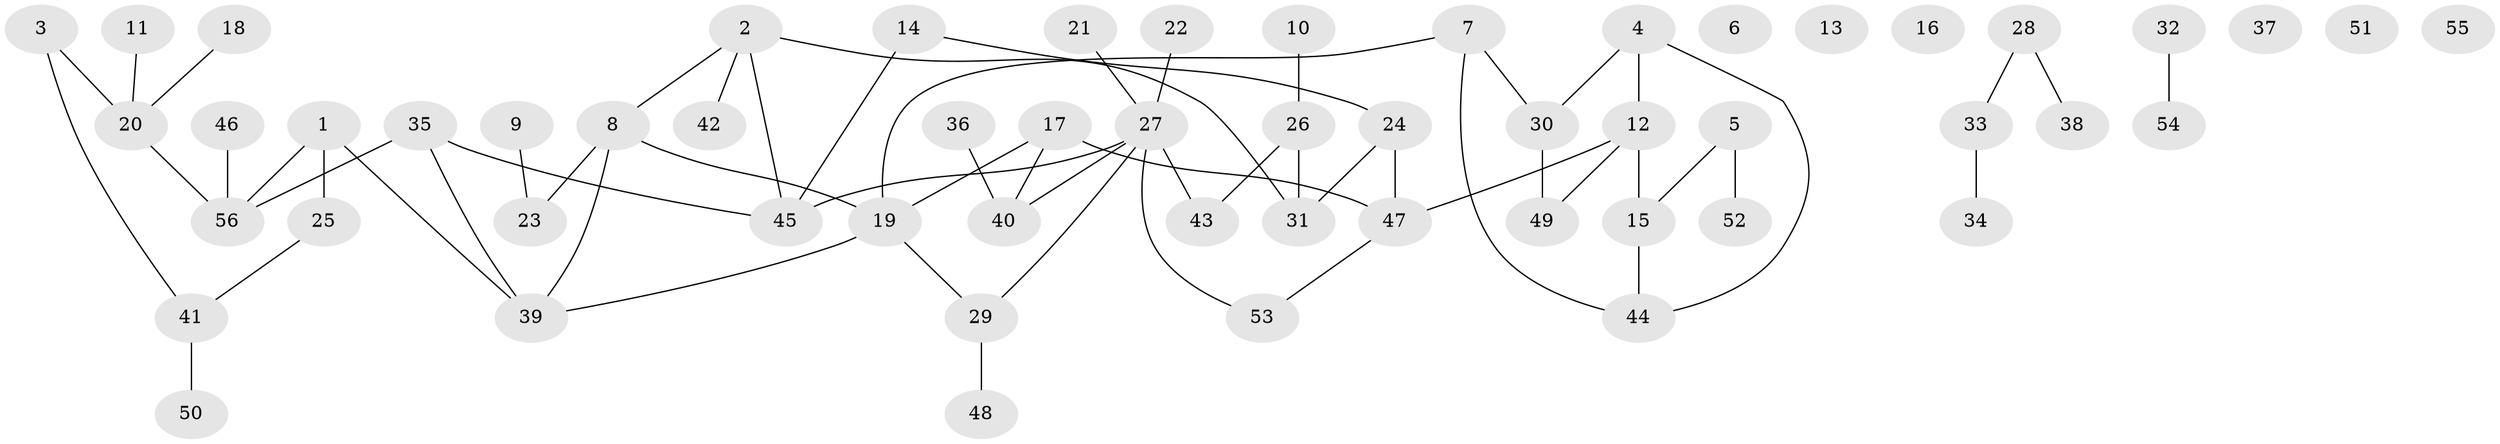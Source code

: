 // Generated by graph-tools (version 1.1) at 2025/00/03/09/25 03:00:46]
// undirected, 56 vertices, 61 edges
graph export_dot {
graph [start="1"]
  node [color=gray90,style=filled];
  1;
  2;
  3;
  4;
  5;
  6;
  7;
  8;
  9;
  10;
  11;
  12;
  13;
  14;
  15;
  16;
  17;
  18;
  19;
  20;
  21;
  22;
  23;
  24;
  25;
  26;
  27;
  28;
  29;
  30;
  31;
  32;
  33;
  34;
  35;
  36;
  37;
  38;
  39;
  40;
  41;
  42;
  43;
  44;
  45;
  46;
  47;
  48;
  49;
  50;
  51;
  52;
  53;
  54;
  55;
  56;
  1 -- 25;
  1 -- 39;
  1 -- 56;
  2 -- 8;
  2 -- 31;
  2 -- 42;
  2 -- 45;
  3 -- 20;
  3 -- 41;
  4 -- 12;
  4 -- 30;
  4 -- 44;
  5 -- 15;
  5 -- 52;
  7 -- 19;
  7 -- 30;
  7 -- 44;
  8 -- 19;
  8 -- 23;
  8 -- 39;
  9 -- 23;
  10 -- 26;
  11 -- 20;
  12 -- 15;
  12 -- 47;
  12 -- 49;
  14 -- 24;
  14 -- 45;
  15 -- 44;
  17 -- 19;
  17 -- 40;
  17 -- 47;
  18 -- 20;
  19 -- 29;
  19 -- 39;
  20 -- 56;
  21 -- 27;
  22 -- 27;
  24 -- 31;
  24 -- 47;
  25 -- 41;
  26 -- 31;
  26 -- 43;
  27 -- 29;
  27 -- 40;
  27 -- 43;
  27 -- 45;
  27 -- 53;
  28 -- 33;
  28 -- 38;
  29 -- 48;
  30 -- 49;
  32 -- 54;
  33 -- 34;
  35 -- 39;
  35 -- 45;
  35 -- 56;
  36 -- 40;
  41 -- 50;
  46 -- 56;
  47 -- 53;
}
